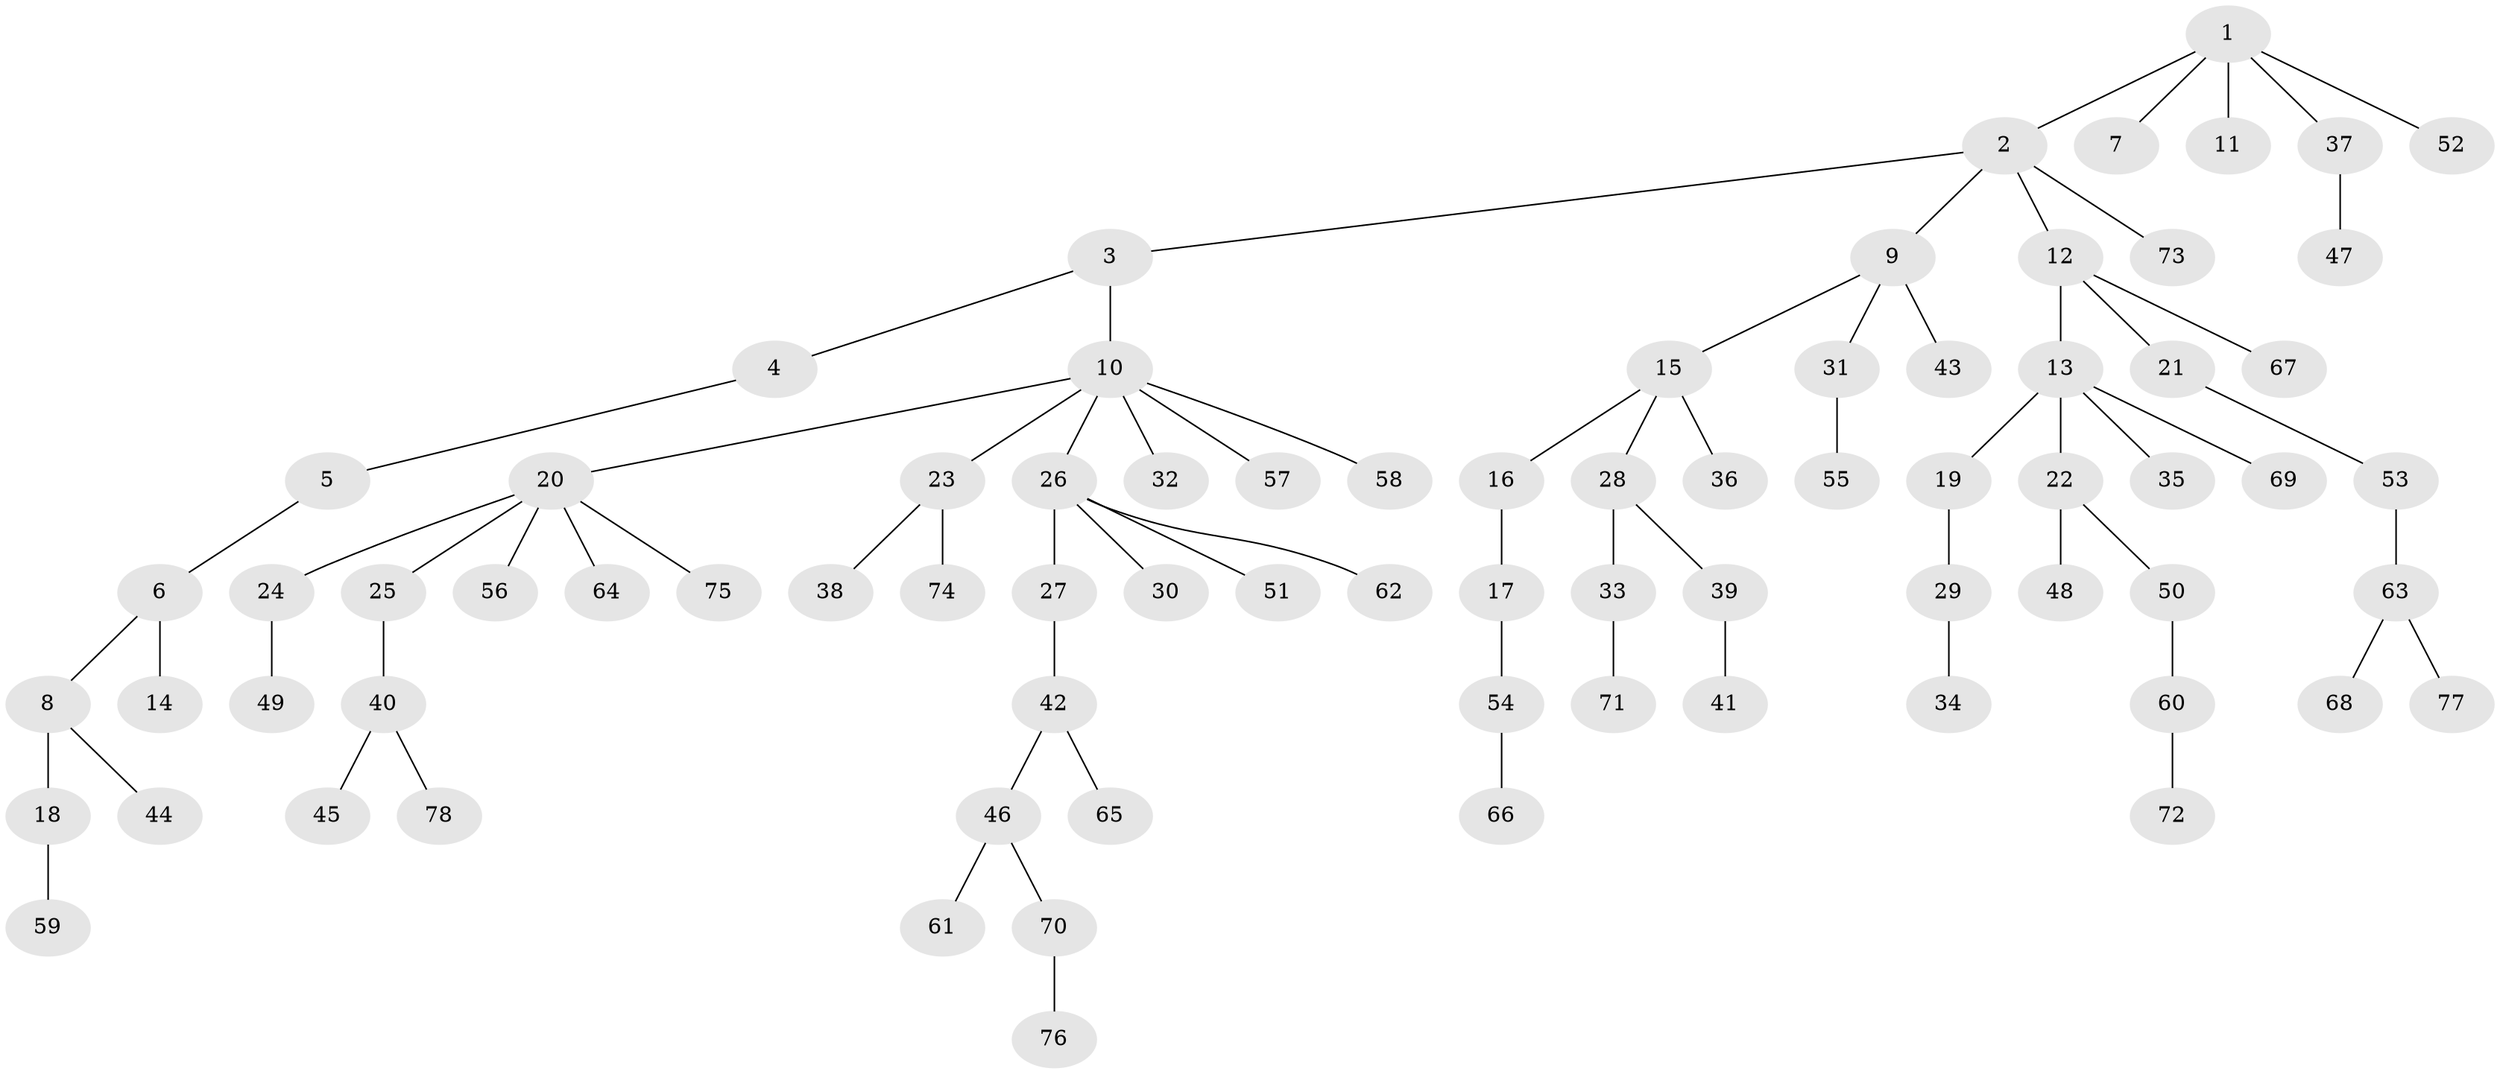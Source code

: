 // Generated by graph-tools (version 1.1) at 2025/15/03/09/25 04:15:25]
// undirected, 78 vertices, 77 edges
graph export_dot {
graph [start="1"]
  node [color=gray90,style=filled];
  1;
  2;
  3;
  4;
  5;
  6;
  7;
  8;
  9;
  10;
  11;
  12;
  13;
  14;
  15;
  16;
  17;
  18;
  19;
  20;
  21;
  22;
  23;
  24;
  25;
  26;
  27;
  28;
  29;
  30;
  31;
  32;
  33;
  34;
  35;
  36;
  37;
  38;
  39;
  40;
  41;
  42;
  43;
  44;
  45;
  46;
  47;
  48;
  49;
  50;
  51;
  52;
  53;
  54;
  55;
  56;
  57;
  58;
  59;
  60;
  61;
  62;
  63;
  64;
  65;
  66;
  67;
  68;
  69;
  70;
  71;
  72;
  73;
  74;
  75;
  76;
  77;
  78;
  1 -- 2;
  1 -- 7;
  1 -- 11;
  1 -- 37;
  1 -- 52;
  2 -- 3;
  2 -- 9;
  2 -- 12;
  2 -- 73;
  3 -- 4;
  3 -- 10;
  4 -- 5;
  5 -- 6;
  6 -- 8;
  6 -- 14;
  8 -- 18;
  8 -- 44;
  9 -- 15;
  9 -- 31;
  9 -- 43;
  10 -- 20;
  10 -- 23;
  10 -- 26;
  10 -- 32;
  10 -- 57;
  10 -- 58;
  12 -- 13;
  12 -- 21;
  12 -- 67;
  13 -- 19;
  13 -- 22;
  13 -- 35;
  13 -- 69;
  15 -- 16;
  15 -- 28;
  15 -- 36;
  16 -- 17;
  17 -- 54;
  18 -- 59;
  19 -- 29;
  20 -- 24;
  20 -- 25;
  20 -- 56;
  20 -- 64;
  20 -- 75;
  21 -- 53;
  22 -- 48;
  22 -- 50;
  23 -- 38;
  23 -- 74;
  24 -- 49;
  25 -- 40;
  26 -- 27;
  26 -- 30;
  26 -- 51;
  26 -- 62;
  27 -- 42;
  28 -- 33;
  28 -- 39;
  29 -- 34;
  31 -- 55;
  33 -- 71;
  37 -- 47;
  39 -- 41;
  40 -- 45;
  40 -- 78;
  42 -- 46;
  42 -- 65;
  46 -- 61;
  46 -- 70;
  50 -- 60;
  53 -- 63;
  54 -- 66;
  60 -- 72;
  63 -- 68;
  63 -- 77;
  70 -- 76;
}
